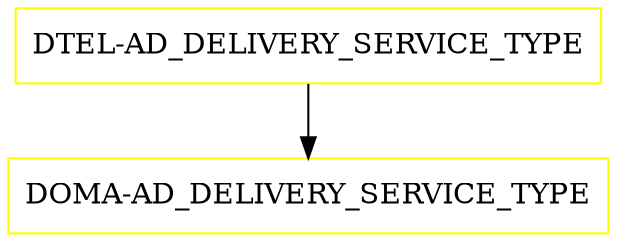 digraph G {
  "DTEL-AD_DELIVERY_SERVICE_TYPE" [shape=box,color=yellow];
  "DOMA-AD_DELIVERY_SERVICE_TYPE" [shape=box,color=yellow,URL="./DOMA_AD_DELIVERY_SERVICE_TYPE.html"];
  "DTEL-AD_DELIVERY_SERVICE_TYPE" -> "DOMA-AD_DELIVERY_SERVICE_TYPE";
}
